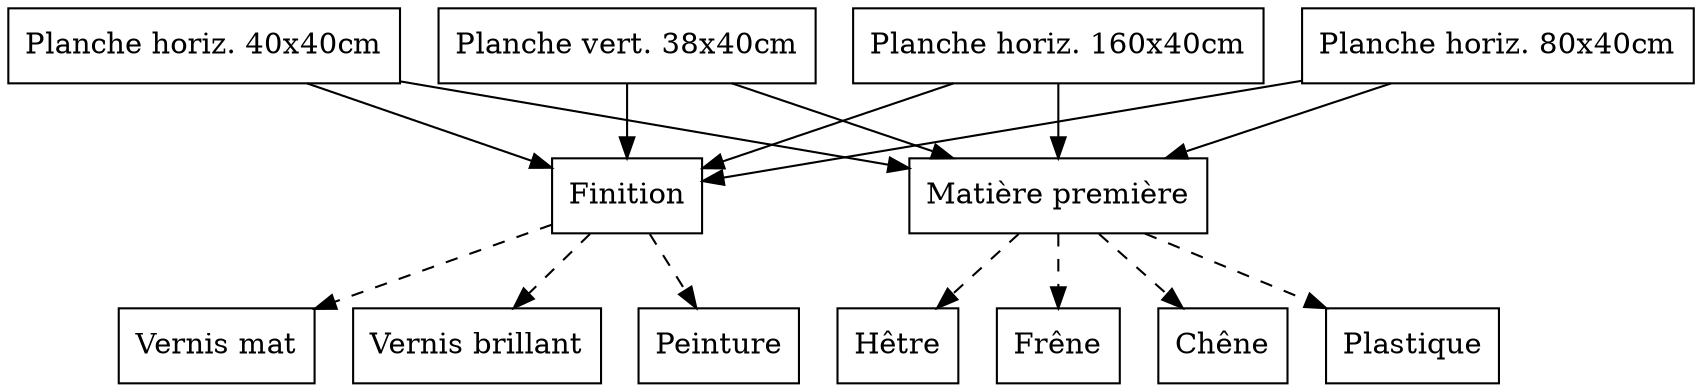 digraph
{
// Noeuds --------------------------------------------------
	node[shape=box]

	// Planches
	plancheT3 [label="Planche horiz. 160x40cm"]
	plancheT2 [label="Planche horiz. 80x40cm"]
	plancheT1 [label="Planche horiz. 40x40cm"]
	plancheT0 [label="Planche vert. 38x40cm"]

	// Variantes
	finition [label="Finition"]
	vernisMat [label="Vernis mat"]
	vernisBrillant [label="Vernis brillant"]
	peinture [label="Peinture"]

	mp [label="Matière première"]
	mpPlastique [label="Plastique"]
	mpHetre [label="Hêtre"]
	mpFrene [label="Frêne"]
	mpChene [label="Chêne"]

// Arcs --------------------------------------------------
	// Planches
	plancheT0 -> mp
	plancheT0 -> finition
	plancheT1 -> mp
	plancheT1 -> finition
	plancheT2 -> mp
	plancheT2 -> finition
	plancheT3 -> mp
	plancheT3 -> finition

	// Variantes 
	finition -> vernisMat [style=dashed]
	finition -> vernisBrillant [style=dashed]
	finition -> peinture [style=dashed]

	mp -> mpPlastique [style=dashed]
	mp -> mpHetre [style=dashed]
	mp -> mpFrene [style=dashed]
	mp -> mpChene [style=dashed]
}
